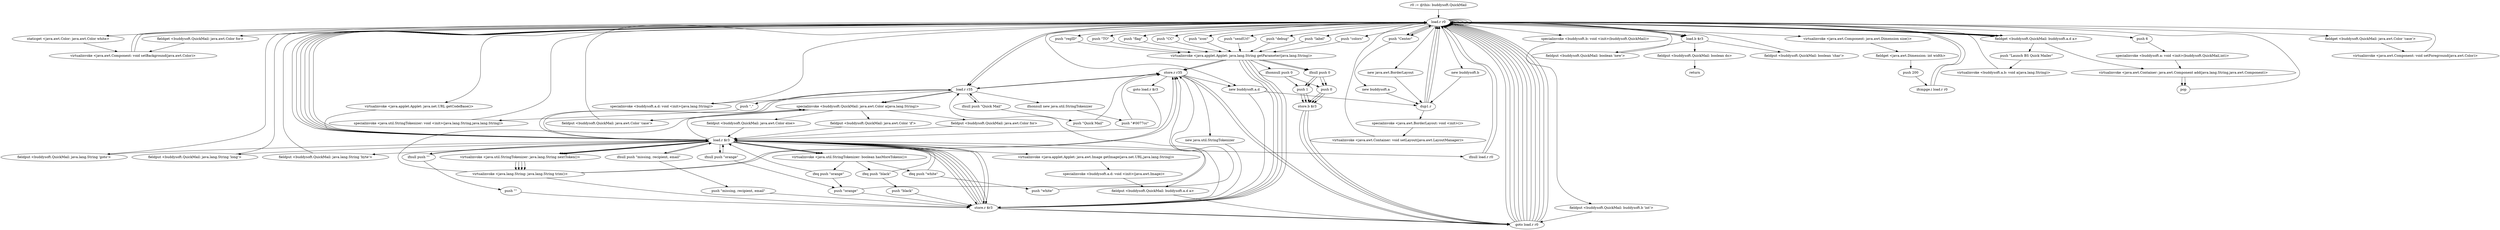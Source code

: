 digraph "" {
    "r0 := @this: buddysoft.QuickMail"
    "load.r r0"
    "r0 := @this: buddysoft.QuickMail"->"load.r r0";
    "staticget <java.awt.Color: java.awt.Color white>"
    "load.r r0"->"staticget <java.awt.Color: java.awt.Color white>";
    "virtualinvoke <java.awt.Component: void setBackground(java.awt.Color)>"
    "staticget <java.awt.Color: java.awt.Color white>"->"virtualinvoke <java.awt.Component: void setBackground(java.awt.Color)>";
    "virtualinvoke <java.awt.Component: void setBackground(java.awt.Color)>"->"load.r r0";
    "push \"colors\""
    "load.r r0"->"push \"colors\"";
    "virtualinvoke <java.applet.Applet: java.lang.String getParameter(java.lang.String)>"
    "push \"colors\""->"virtualinvoke <java.applet.Applet: java.lang.String getParameter(java.lang.String)>";
    "store.r r35"
    "virtualinvoke <java.applet.Applet: java.lang.String getParameter(java.lang.String)>"->"store.r r35";
    "load.r r35"
    "store.r r35"->"load.r r35";
    "ifnonnull new java.util.StringTokenizer"
    "load.r r35"->"ifnonnull new java.util.StringTokenizer";
    "push \"#0077cc\""
    "ifnonnull new java.util.StringTokenizer"->"push \"#0077cc\"";
    "push \"#0077cc\""->"store.r r35";
    "new java.util.StringTokenizer"
    "store.r r35"->"new java.util.StringTokenizer";
    "store.r $r3"
    "new java.util.StringTokenizer"->"store.r $r3";
    "load.r $r3"
    "store.r $r3"->"load.r $r3";
    "load.r $r3"->"load.r r35";
    "push \",\""
    "load.r r35"->"push \",\"";
    "specialinvoke <java.util.StringTokenizer: void <init>(java.lang.String,java.lang.String)>"
    "push \",\""->"specialinvoke <java.util.StringTokenizer: void <init>(java.lang.String,java.lang.String)>";
    "specialinvoke <java.util.StringTokenizer: void <init>(java.lang.String,java.lang.String)>"->"load.r r0";
    "load.r r0"->"load.r r0";
    "load.r r0"->"load.r $r3";
    "virtualinvoke <java.util.StringTokenizer: java.lang.String nextToken()>"
    "load.r $r3"->"virtualinvoke <java.util.StringTokenizer: java.lang.String nextToken()>";
    "virtualinvoke <java.lang.String: java.lang.String trim()>"
    "virtualinvoke <java.util.StringTokenizer: java.lang.String nextToken()>"->"virtualinvoke <java.lang.String: java.lang.String trim()>";
    "specialinvoke <buddysoft.QuickMail: java.awt.Color a(java.lang.String)>"
    "virtualinvoke <java.lang.String: java.lang.String trim()>"->"specialinvoke <buddysoft.QuickMail: java.awt.Color a(java.lang.String)>";
    "fieldput <buddysoft.QuickMail: java.awt.Color else>"
    "specialinvoke <buddysoft.QuickMail: java.awt.Color a(java.lang.String)>"->"fieldput <buddysoft.QuickMail: java.awt.Color else>";
    "fieldput <buddysoft.QuickMail: java.awt.Color else>"->"load.r $r3";
    "virtualinvoke <java.util.StringTokenizer: boolean hasMoreTokens()>"
    "load.r $r3"->"virtualinvoke <java.util.StringTokenizer: boolean hasMoreTokens()>";
    "ifeq push \"white\""
    "virtualinvoke <java.util.StringTokenizer: boolean hasMoreTokens()>"->"ifeq push \"white\"";
    "ifeq push \"white\""->"load.r $r3";
    "load.r $r3"->"virtualinvoke <java.util.StringTokenizer: java.lang.String nextToken()>";
    "virtualinvoke <java.util.StringTokenizer: java.lang.String nextToken()>"->"virtualinvoke <java.lang.String: java.lang.String trim()>";
    "virtualinvoke <java.lang.String: java.lang.String trim()>"->"store.r r35";
    "goto load.r r0"
    "store.r r35"->"goto load.r r0";
    "goto load.r r0"->"load.r r0";
    "load.r r0"->"load.r r0";
    "load.r r0"->"load.r r35";
    "load.r r35"->"specialinvoke <buddysoft.QuickMail: java.awt.Color a(java.lang.String)>";
    "fieldput <buddysoft.QuickMail: java.awt.Color 'if'>"
    "specialinvoke <buddysoft.QuickMail: java.awt.Color a(java.lang.String)>"->"fieldput <buddysoft.QuickMail: java.awt.Color 'if'>";
    "fieldput <buddysoft.QuickMail: java.awt.Color 'if'>"->"load.r $r3";
    "load.r $r3"->"virtualinvoke <java.util.StringTokenizer: boolean hasMoreTokens()>";
    "ifeq push \"orange\""
    "virtualinvoke <java.util.StringTokenizer: boolean hasMoreTokens()>"->"ifeq push \"orange\"";
    "ifeq push \"orange\""->"load.r $r3";
    "load.r $r3"->"virtualinvoke <java.util.StringTokenizer: java.lang.String nextToken()>";
    "virtualinvoke <java.util.StringTokenizer: java.lang.String nextToken()>"->"virtualinvoke <java.lang.String: java.lang.String trim()>";
    "virtualinvoke <java.lang.String: java.lang.String trim()>"->"store.r r35";
    "store.r r35"->"goto load.r r0";
    "goto load.r r0"->"load.r r0";
    "load.r r0"->"load.r r0";
    "load.r r0"->"load.r r35";
    "load.r r35"->"specialinvoke <buddysoft.QuickMail: java.awt.Color a(java.lang.String)>";
    "fieldput <buddysoft.QuickMail: java.awt.Color for>"
    "specialinvoke <buddysoft.QuickMail: java.awt.Color a(java.lang.String)>"->"fieldput <buddysoft.QuickMail: java.awt.Color for>";
    "fieldput <buddysoft.QuickMail: java.awt.Color for>"->"load.r $r3";
    "load.r $r3"->"virtualinvoke <java.util.StringTokenizer: boolean hasMoreTokens()>";
    "ifeq push \"black\""
    "virtualinvoke <java.util.StringTokenizer: boolean hasMoreTokens()>"->"ifeq push \"black\"";
    "ifeq push \"black\""->"load.r $r3";
    "load.r $r3"->"virtualinvoke <java.util.StringTokenizer: java.lang.String nextToken()>";
    "virtualinvoke <java.util.StringTokenizer: java.lang.String nextToken()>"->"virtualinvoke <java.lang.String: java.lang.String trim()>";
    "virtualinvoke <java.lang.String: java.lang.String trim()>"->"store.r $r3";
    "store.r $r3"->"goto load.r r0";
    "goto load.r r0"->"load.r r0";
    "load.r r0"->"load.r r0";
    "load.r r0"->"load.r $r3";
    "load.r $r3"->"specialinvoke <buddysoft.QuickMail: java.awt.Color a(java.lang.String)>";
    "fieldput <buddysoft.QuickMail: java.awt.Color 'case'>"
    "specialinvoke <buddysoft.QuickMail: java.awt.Color a(java.lang.String)>"->"fieldput <buddysoft.QuickMail: java.awt.Color 'case'>";
    "fieldput <buddysoft.QuickMail: java.awt.Color 'case'>"->"load.r r0";
    "push \"regID\""
    "load.r r0"->"push \"regID\"";
    "push \"regID\""->"virtualinvoke <java.applet.Applet: java.lang.String getParameter(java.lang.String)>";
    "virtualinvoke <java.applet.Applet: java.lang.String getParameter(java.lang.String)>"->"store.r $r3";
    "store.r $r3"->"load.r $r3";
    "ifnull push \"orange\""
    "load.r $r3"->"ifnull push \"orange\"";
    "ifnull push \"orange\""->"load.r $r3";
    "load.r $r3"->"store.r $r3";
    "store.r $r3"->"goto load.r r0";
    "goto load.r r0"->"load.r r0";
    "load.r r0"->"load.r $r3";
    "fieldput <buddysoft.QuickMail: java.lang.String 'goto'>"
    "load.r $r3"->"fieldput <buddysoft.QuickMail: java.lang.String 'goto'>";
    "fieldput <buddysoft.QuickMail: java.lang.String 'goto'>"->"load.r r0";
    "push \"TO\""
    "load.r r0"->"push \"TO\"";
    "push \"TO\""->"virtualinvoke <java.applet.Applet: java.lang.String getParameter(java.lang.String)>";
    "virtualinvoke <java.applet.Applet: java.lang.String getParameter(java.lang.String)>"->"store.r $r3";
    "store.r $r3"->"load.r $r3";
    "ifnull push \"missing, recipient, email\""
    "load.r $r3"->"ifnull push \"missing, recipient, email\"";
    "ifnull push \"missing, recipient, email\""->"load.r $r3";
    "load.r $r3"->"store.r $r3";
    "store.r $r3"->"goto load.r r0";
    "goto load.r r0"->"load.r r0";
    "load.r r0"->"load.r $r3";
    "fieldput <buddysoft.QuickMail: java.lang.String 'long'>"
    "load.r $r3"->"fieldput <buddysoft.QuickMail: java.lang.String 'long'>";
    "fieldput <buddysoft.QuickMail: java.lang.String 'long'>"->"load.r r0";
    "push \"flag\""
    "load.r r0"->"push \"flag\"";
    "push \"flag\""->"virtualinvoke <java.applet.Applet: java.lang.String getParameter(java.lang.String)>";
    "virtualinvoke <java.applet.Applet: java.lang.String getParameter(java.lang.String)>"->"store.r $r3";
    "store.r $r3"->"load.r $r3";
    "ifnull push \"\""
    "load.r $r3"->"ifnull push \"\"";
    "ifnull push \"\""->"load.r $r3";
    "load.r $r3"->"store.r $r3";
    "store.r $r3"->"goto load.r r0";
    "goto load.r r0"->"load.r r0";
    "load.r r0"->"load.r $r3";
    "fieldput <buddysoft.QuickMail: java.lang.String 'byte'>"
    "load.r $r3"->"fieldput <buddysoft.QuickMail: java.lang.String 'byte'>";
    "fieldput <buddysoft.QuickMail: java.lang.String 'byte'>"->"load.r r0";
    "push \"CC\""
    "load.r r0"->"push \"CC\"";
    "push \"CC\""->"virtualinvoke <java.applet.Applet: java.lang.String getParameter(java.lang.String)>";
    "ifnonnull push 0"
    "virtualinvoke <java.applet.Applet: java.lang.String getParameter(java.lang.String)>"->"ifnonnull push 0";
    "push 1"
    "ifnonnull push 0"->"push 1";
    "store.b $r3"
    "push 1"->"store.b $r3";
    "store.b $r3"->"goto load.r r0";
    "goto load.r r0"->"load.r r0";
    "load.b $r3"
    "load.r r0"->"load.b $r3";
    "fieldput <buddysoft.QuickMail: boolean 'new'>"
    "load.b $r3"->"fieldput <buddysoft.QuickMail: boolean 'new'>";
    "fieldput <buddysoft.QuickMail: boolean 'new'>"->"load.r r0";
    "new java.awt.BorderLayout"
    "load.r r0"->"new java.awt.BorderLayout";
    "dup1.r"
    "new java.awt.BorderLayout"->"dup1.r";
    "specialinvoke <java.awt.BorderLayout: void <init>()>"
    "dup1.r"->"specialinvoke <java.awt.BorderLayout: void <init>()>";
    "virtualinvoke <java.awt.Container: void setLayout(java.awt.LayoutManager)>"
    "specialinvoke <java.awt.BorderLayout: void <init>()>"->"virtualinvoke <java.awt.Container: void setLayout(java.awt.LayoutManager)>";
    "virtualinvoke <java.awt.Container: void setLayout(java.awt.LayoutManager)>"->"load.r r0";
    "virtualinvoke <java.awt.Component: java.awt.Dimension size()>"
    "load.r r0"->"virtualinvoke <java.awt.Component: java.awt.Dimension size()>";
    "fieldget <java.awt.Dimension: int width>"
    "virtualinvoke <java.awt.Component: java.awt.Dimension size()>"->"fieldget <java.awt.Dimension: int width>";
    "push 200"
    "fieldget <java.awt.Dimension: int width>"->"push 200";
    "ifcmpge.i load.r r0"
    "push 200"->"ifcmpge.i load.r r0";
    "ifcmpge.i load.r r0"->"load.r r0";
    "push \"icon\""
    "load.r r0"->"push \"icon\"";
    "push \"icon\""->"virtualinvoke <java.applet.Applet: java.lang.String getParameter(java.lang.String)>";
    "virtualinvoke <java.applet.Applet: java.lang.String getParameter(java.lang.String)>"->"store.r $r3";
    "store.r $r3"->"load.r $r3";
    "ifnull load.r r0"
    "load.r $r3"->"ifnull load.r r0";
    "ifnull load.r r0"->"load.r r0";
    "new buddysoft.a.d"
    "load.r r0"->"new buddysoft.a.d";
    "new buddysoft.a.d"->"dup1.r";
    "dup1.r"->"load.r r0";
    "load.r r0"->"load.r r0";
    "virtualinvoke <java.applet.Applet: java.net.URL getCodeBase()>"
    "load.r r0"->"virtualinvoke <java.applet.Applet: java.net.URL getCodeBase()>";
    "virtualinvoke <java.applet.Applet: java.net.URL getCodeBase()>"->"load.r $r3";
    "virtualinvoke <java.applet.Applet: java.awt.Image getImage(java.net.URL,java.lang.String)>"
    "load.r $r3"->"virtualinvoke <java.applet.Applet: java.awt.Image getImage(java.net.URL,java.lang.String)>";
    "specialinvoke <buddysoft.a.d: void <init>(java.awt.Image)>"
    "virtualinvoke <java.applet.Applet: java.awt.Image getImage(java.net.URL,java.lang.String)>"->"specialinvoke <buddysoft.a.d: void <init>(java.awt.Image)>";
    "fieldput <buddysoft.QuickMail: buddysoft.a.d a>"
    "specialinvoke <buddysoft.a.d: void <init>(java.awt.Image)>"->"fieldput <buddysoft.QuickMail: buddysoft.a.d a>";
    "fieldput <buddysoft.QuickMail: buddysoft.a.d a>"->"goto load.r r0";
    "goto load.r r0"->"load.r r0";
    "fieldget <buddysoft.QuickMail: buddysoft.a.d a>"
    "load.r r0"->"fieldget <buddysoft.QuickMail: buddysoft.a.d a>";
    "push \"Launch BS Quick Mailer\""
    "fieldget <buddysoft.QuickMail: buddysoft.a.d a>"->"push \"Launch BS Quick Mailer\"";
    "virtualinvoke <buddysoft.a.b: void a(java.lang.String)>"
    "push \"Launch BS Quick Mailer\""->"virtualinvoke <buddysoft.a.b: void a(java.lang.String)>";
    "virtualinvoke <buddysoft.a.b: void a(java.lang.String)>"->"load.r r0";
    "load.r r0"->"fieldget <buddysoft.QuickMail: buddysoft.a.d a>";
    "fieldget <buddysoft.QuickMail: buddysoft.a.d a>"->"load.r r0";
    "fieldget <buddysoft.QuickMail: java.awt.Color for>"
    "load.r r0"->"fieldget <buddysoft.QuickMail: java.awt.Color for>";
    "fieldget <buddysoft.QuickMail: java.awt.Color for>"->"virtualinvoke <java.awt.Component: void setBackground(java.awt.Color)>";
    "virtualinvoke <java.awt.Component: void setBackground(java.awt.Color)>"->"load.r r0";
    "load.r r0"->"fieldget <buddysoft.QuickMail: buddysoft.a.d a>";
    "fieldget <buddysoft.QuickMail: buddysoft.a.d a>"->"load.r r0";
    "fieldget <buddysoft.QuickMail: java.awt.Color 'case'>"
    "load.r r0"->"fieldget <buddysoft.QuickMail: java.awt.Color 'case'>";
    "virtualinvoke <java.awt.Component: void setForeground(java.awt.Color)>"
    "fieldget <buddysoft.QuickMail: java.awt.Color 'case'>"->"virtualinvoke <java.awt.Component: void setForeground(java.awt.Color)>";
    "virtualinvoke <java.awt.Component: void setForeground(java.awt.Color)>"->"load.r r0";
    "push \"Center\""
    "load.r r0"->"push \"Center\"";
    "push \"Center\""->"load.r r0";
    "load.r r0"->"fieldget <buddysoft.QuickMail: buddysoft.a.d a>";
    "virtualinvoke <java.awt.Container: java.awt.Component add(java.lang.String,java.awt.Component)>"
    "fieldget <buddysoft.QuickMail: buddysoft.a.d a>"->"virtualinvoke <java.awt.Container: java.awt.Component add(java.lang.String,java.awt.Component)>";
    "pop"
    "virtualinvoke <java.awt.Container: java.awt.Component add(java.lang.String,java.awt.Component)>"->"pop";
    "pop"->"load.r r0";
    "new buddysoft.b"
    "load.r r0"->"new buddysoft.b";
    "new buddysoft.b"->"dup1.r";
    "dup1.r"->"load.r r0";
    "specialinvoke <buddysoft.b: void <init>(buddysoft.QuickMail)>"
    "load.r r0"->"specialinvoke <buddysoft.b: void <init>(buddysoft.QuickMail)>";
    "fieldput <buddysoft.QuickMail: buddysoft.b 'int'>"
    "specialinvoke <buddysoft.b: void <init>(buddysoft.QuickMail)>"->"fieldput <buddysoft.QuickMail: buddysoft.b 'int'>";
    "fieldput <buddysoft.QuickMail: buddysoft.b 'int'>"->"goto load.r r0";
    "goto load.r r0"->"load.r r0";
    "push \"sendUrl\""
    "load.r r0"->"push \"sendUrl\"";
    "push \"sendUrl\""->"virtualinvoke <java.applet.Applet: java.lang.String getParameter(java.lang.String)>";
    "ifnull push 0"
    "virtualinvoke <java.applet.Applet: java.lang.String getParameter(java.lang.String)>"->"ifnull push 0";
    "ifnull push 0"->"push 1";
    "push 1"->"store.b $r3";
    "store.b $r3"->"goto load.r r0";
    "goto load.r r0"->"load.r r0";
    "load.r r0"->"load.b $r3";
    "fieldput <buddysoft.QuickMail: boolean 'char'>"
    "load.b $r3"->"fieldput <buddysoft.QuickMail: boolean 'char'>";
    "fieldput <buddysoft.QuickMail: boolean 'char'>"->"load.r r0";
    "push \"debug\""
    "load.r r0"->"push \"debug\"";
    "push \"debug\""->"virtualinvoke <java.applet.Applet: java.lang.String getParameter(java.lang.String)>";
    "virtualinvoke <java.applet.Applet: java.lang.String getParameter(java.lang.String)>"->"ifnull push 0";
    "ifnull push 0"->"push 1";
    "push 1"->"store.b $r3";
    "store.b $r3"->"goto load.r r0";
    "goto load.r r0"->"load.r r0";
    "load.r r0"->"load.b $r3";
    "fieldput <buddysoft.QuickMail: boolean do>"
    "load.b $r3"->"fieldput <buddysoft.QuickMail: boolean do>";
    "return"
    "fieldput <buddysoft.QuickMail: boolean do>"->"return";
    "push 0"
    "ifnull push 0"->"push 0";
    "push 0"->"store.b $r3";
    "ifnull push 0"->"push 0";
    "push 0"->"store.b $r3";
    "ifnull load.r r0"->"load.r r0";
    "push \"label\""
    "load.r r0"->"push \"label\"";
    "push \"label\""->"virtualinvoke <java.applet.Applet: java.lang.String getParameter(java.lang.String)>";
    "virtualinvoke <java.applet.Applet: java.lang.String getParameter(java.lang.String)>"->"store.r r35";
    "store.r r35"->"new buddysoft.a.d";
    "new buddysoft.a.d"->"store.r $r3";
    "store.r $r3"->"load.r r35";
    "ifnull push \"Quick Mail\""
    "load.r r35"->"ifnull push \"Quick Mail\"";
    "ifnull push \"Quick Mail\""->"load.r r35";
    "load.r r35"->"store.r r35";
    "goto load.r $r3"
    "store.r r35"->"goto load.r $r3";
    "goto load.r $r3"->"load.r $r3";
    "load.r $r3"->"load.r r35";
    "specialinvoke <buddysoft.a.d: void <init>(java.lang.String)>"
    "load.r r35"->"specialinvoke <buddysoft.a.d: void <init>(java.lang.String)>";
    "specialinvoke <buddysoft.a.d: void <init>(java.lang.String)>"->"load.r r0";
    "load.r r0"->"load.r $r3";
    "load.r $r3"->"fieldput <buddysoft.QuickMail: buddysoft.a.d a>";
    "push \"Quick Mail\""
    "ifnull push \"Quick Mail\""->"push \"Quick Mail\"";
    "push \"Quick Mail\""->"store.r r35";
    "ifcmpge.i load.r r0"->"load.r r0";
    "load.r r0"->"push \"Center\"";
    "new buddysoft.a"
    "push \"Center\""->"new buddysoft.a";
    "new buddysoft.a"->"dup1.r";
    "dup1.r"->"load.r r0";
    "push 6"
    "load.r r0"->"push 6";
    "specialinvoke <buddysoft.a: void <init>(buddysoft.QuickMail,int)>"
    "push 6"->"specialinvoke <buddysoft.a: void <init>(buddysoft.QuickMail,int)>";
    "specialinvoke <buddysoft.a: void <init>(buddysoft.QuickMail,int)>"->"virtualinvoke <java.awt.Container: java.awt.Component add(java.lang.String,java.awt.Component)>";
    "virtualinvoke <java.awt.Container: java.awt.Component add(java.lang.String,java.awt.Component)>"->"pop";
    "ifnonnull push 0"->"push 0";
    "push 0"->"store.b $r3";
    "push \"\""
    "ifnull push \"\""->"push \"\"";
    "push \"\""->"store.r $r3";
    "push \"missing, recipient, email\""
    "ifnull push \"missing, recipient, email\""->"push \"missing, recipient, email\"";
    "push \"missing, recipient, email\""->"store.r $r3";
    "push \"orange\""
    "ifnull push \"orange\""->"push \"orange\"";
    "push \"orange\""->"store.r $r3";
    "push \"black\""
    "ifeq push \"black\""->"push \"black\"";
    "push \"black\""->"store.r $r3";
    "ifeq push \"orange\""->"push \"orange\"";
    "push \"orange\""->"store.r r35";
    "push \"white\""
    "ifeq push \"white\""->"push \"white\"";
    "push \"white\""->"store.r r35";
}
